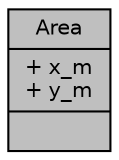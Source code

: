 digraph "Area"
{
 // LATEX_PDF_SIZE
  edge [fontname="Helvetica",fontsize="10",labelfontname="Helvetica",labelfontsize="10"];
  node [fontname="Helvetica",fontsize="10",shape=record];
  Node1 [label="{Area\n|+ x_m\l+ y_m\l|}",height=0.2,width=0.4,color="black", fillcolor="grey75", style="filled", fontcolor="black",tooltip=" "];
}
